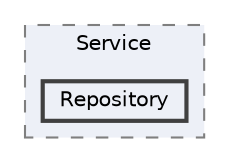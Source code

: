 digraph "C:/Users/むずでょ/Documents/Unity Projects/RMU-1-00-00-Research/Assets/RPGMaker/Codebase/Runtime/Addon/Service/Repository"
{
 // LATEX_PDF_SIZE
  bgcolor="transparent";
  edge [fontname=Helvetica,fontsize=10,labelfontname=Helvetica,labelfontsize=10];
  node [fontname=Helvetica,fontsize=10,shape=box,height=0.2,width=0.4];
  compound=true
  subgraph clusterdir_f7f7d7fd545308417329c5bf2eb096e2 {
    graph [ bgcolor="#edf0f7", pencolor="grey50", label="Service", fontname=Helvetica,fontsize=10 style="filled,dashed", URL="dir_f7f7d7fd545308417329c5bf2eb096e2.html",tooltip=""]
  dir_96a3b50832824cfa58b7e6b9b1fedbcd [label="Repository", fillcolor="#edf0f7", color="grey25", style="filled,bold", URL="dir_96a3b50832824cfa58b7e6b9b1fedbcd.html",tooltip=""];
  }
}

